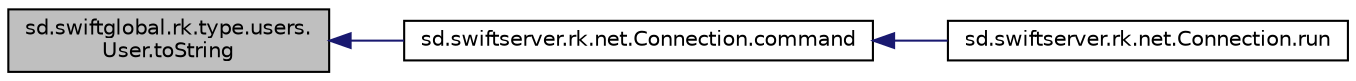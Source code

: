 digraph "sd.swiftglobal.rk.type.users.User.toString"
{
  edge [fontname="Helvetica",fontsize="10",labelfontname="Helvetica",labelfontsize="10"];
  node [fontname="Helvetica",fontsize="10",shape=record];
  rankdir="LR";
  Node1 [label="sd.swiftglobal.rk.type.users.\lUser.toString",height=0.2,width=0.4,color="black", fillcolor="grey75", style="filled", fontcolor="black"];
  Node1 -> Node2 [dir="back",color="midnightblue",fontsize="10",style="solid",fontname="Helvetica"];
  Node2 [label="sd.swiftserver.rk.net.Connection.command",height=0.2,width=0.4,color="black", fillcolor="white", style="filled",URL="$classsd_1_1swiftserver_1_1rk_1_1net_1_1Connection.html#aa9d1fc3548db50fc0d9f4ad18272a966"];
  Node2 -> Node3 [dir="back",color="midnightblue",fontsize="10",style="solid",fontname="Helvetica"];
  Node3 [label="sd.swiftserver.rk.net.Connection.run",height=0.2,width=0.4,color="black", fillcolor="white", style="filled",URL="$classsd_1_1swiftserver_1_1rk_1_1net_1_1Connection.html#a0ce288c9074ec09f5dbafc03417d677a"];
}

